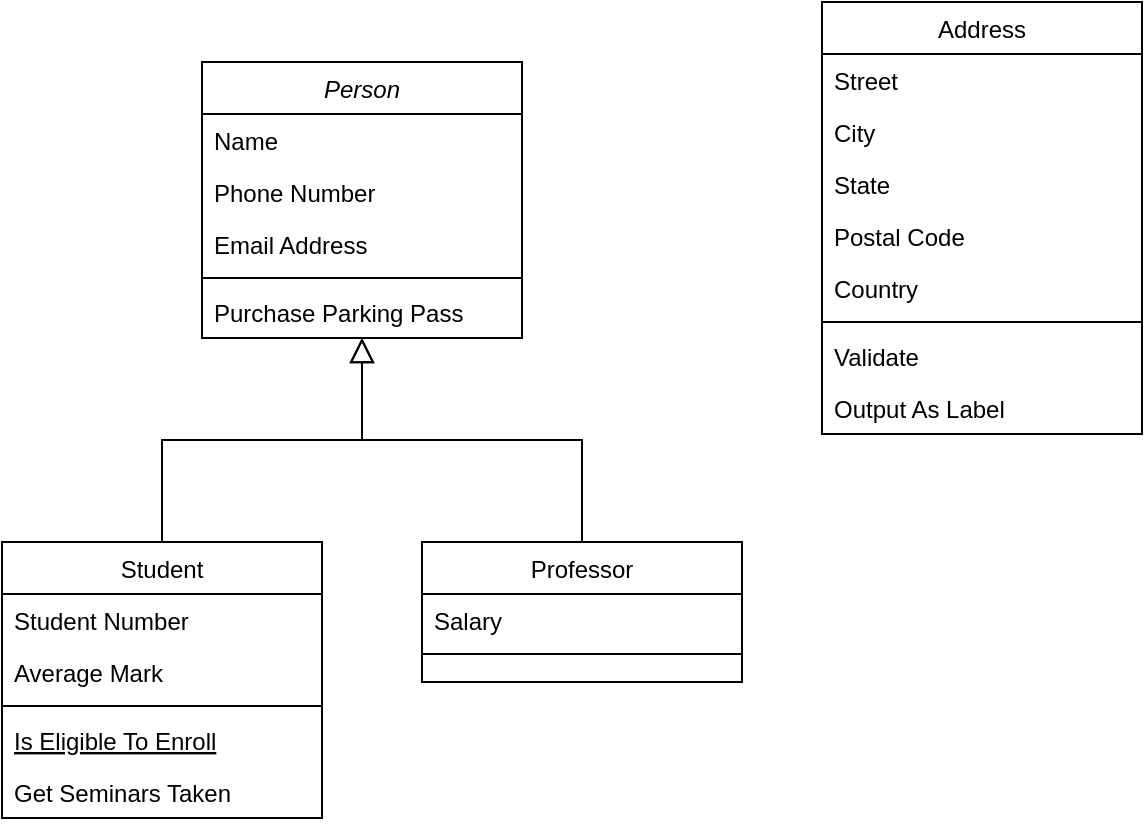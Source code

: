 <mxfile version="14.8.4" type="github" pages="5">
  <diagram id="C5RBs43oDa-KdzZeNtuy" name="Page-1">
    <mxGraphModel grid="1" gridSize="10" guides="1" tooltips="1" connect="1" arrows="1" page="1" fold="1" pageScale="1" pageWidth="827" pageHeight="1169" math="0" shadow="0">
      <root>
        <mxCell id="WIyWlLk6GJQsqaUBKTNV-0" />
        <mxCell id="WIyWlLk6GJQsqaUBKTNV-1" parent="WIyWlLk6GJQsqaUBKTNV-0" />
        <mxCell id="zkfFHV4jXpPFQw0GAbJ--0" value="Person" style="swimlane;fontStyle=2;align=center;verticalAlign=top;childLayout=stackLayout;horizontal=1;startSize=26;horizontalStack=0;resizeParent=1;resizeLast=0;collapsible=1;marginBottom=0;rounded=0;shadow=0;strokeWidth=1;" parent="WIyWlLk6GJQsqaUBKTNV-1" vertex="1">
          <mxGeometry x="220" y="120" width="160" height="138" as="geometry">
            <mxRectangle x="230" y="140" width="160" height="26" as="alternateBounds" />
          </mxGeometry>
        </mxCell>
        <mxCell id="zkfFHV4jXpPFQw0GAbJ--1" value="Name" style="text;align=left;verticalAlign=top;spacingLeft=4;spacingRight=4;overflow=hidden;rotatable=0;points=[[0,0.5],[1,0.5]];portConstraint=eastwest;" parent="zkfFHV4jXpPFQw0GAbJ--0" vertex="1">
          <mxGeometry y="26" width="160" height="26" as="geometry" />
        </mxCell>
        <mxCell id="zkfFHV4jXpPFQw0GAbJ--2" value="Phone Number" style="text;align=left;verticalAlign=top;spacingLeft=4;spacingRight=4;overflow=hidden;rotatable=0;points=[[0,0.5],[1,0.5]];portConstraint=eastwest;rounded=0;shadow=0;html=0;" parent="zkfFHV4jXpPFQw0GAbJ--0" vertex="1">
          <mxGeometry y="52" width="160" height="26" as="geometry" />
        </mxCell>
        <mxCell id="zkfFHV4jXpPFQw0GAbJ--3" value="Email Address" style="text;align=left;verticalAlign=top;spacingLeft=4;spacingRight=4;overflow=hidden;rotatable=0;points=[[0,0.5],[1,0.5]];portConstraint=eastwest;rounded=0;shadow=0;html=0;" parent="zkfFHV4jXpPFQw0GAbJ--0" vertex="1">
          <mxGeometry y="78" width="160" height="26" as="geometry" />
        </mxCell>
        <mxCell id="zkfFHV4jXpPFQw0GAbJ--4" value="" style="line;html=1;strokeWidth=1;align=left;verticalAlign=middle;spacingTop=-1;spacingLeft=3;spacingRight=3;rotatable=0;labelPosition=right;points=[];portConstraint=eastwest;" parent="zkfFHV4jXpPFQw0GAbJ--0" vertex="1">
          <mxGeometry y="104" width="160" height="8" as="geometry" />
        </mxCell>
        <mxCell id="zkfFHV4jXpPFQw0GAbJ--5" value="Purchase Parking Pass" style="text;align=left;verticalAlign=top;spacingLeft=4;spacingRight=4;overflow=hidden;rotatable=0;points=[[0,0.5],[1,0.5]];portConstraint=eastwest;" parent="zkfFHV4jXpPFQw0GAbJ--0" vertex="1">
          <mxGeometry y="112" width="160" height="26" as="geometry" />
        </mxCell>
        <mxCell id="zkfFHV4jXpPFQw0GAbJ--6" value="Student" style="swimlane;fontStyle=0;align=center;verticalAlign=top;childLayout=stackLayout;horizontal=1;startSize=26;horizontalStack=0;resizeParent=1;resizeLast=0;collapsible=1;marginBottom=0;rounded=0;shadow=0;strokeWidth=1;" parent="WIyWlLk6GJQsqaUBKTNV-1" vertex="1">
          <mxGeometry x="120" y="360" width="160" height="138" as="geometry">
            <mxRectangle x="130" y="380" width="160" height="26" as="alternateBounds" />
          </mxGeometry>
        </mxCell>
        <mxCell id="zkfFHV4jXpPFQw0GAbJ--7" value="Student Number" style="text;align=left;verticalAlign=top;spacingLeft=4;spacingRight=4;overflow=hidden;rotatable=0;points=[[0,0.5],[1,0.5]];portConstraint=eastwest;" parent="zkfFHV4jXpPFQw0GAbJ--6" vertex="1">
          <mxGeometry y="26" width="160" height="26" as="geometry" />
        </mxCell>
        <mxCell id="zkfFHV4jXpPFQw0GAbJ--8" value="Average Mark" style="text;align=left;verticalAlign=top;spacingLeft=4;spacingRight=4;overflow=hidden;rotatable=0;points=[[0,0.5],[1,0.5]];portConstraint=eastwest;rounded=0;shadow=0;html=0;" parent="zkfFHV4jXpPFQw0GAbJ--6" vertex="1">
          <mxGeometry y="52" width="160" height="26" as="geometry" />
        </mxCell>
        <mxCell id="zkfFHV4jXpPFQw0GAbJ--9" value="" style="line;html=1;strokeWidth=1;align=left;verticalAlign=middle;spacingTop=-1;spacingLeft=3;spacingRight=3;rotatable=0;labelPosition=right;points=[];portConstraint=eastwest;" parent="zkfFHV4jXpPFQw0GAbJ--6" vertex="1">
          <mxGeometry y="78" width="160" height="8" as="geometry" />
        </mxCell>
        <mxCell id="zkfFHV4jXpPFQw0GAbJ--10" value="Is Eligible To Enroll" style="text;align=left;verticalAlign=top;spacingLeft=4;spacingRight=4;overflow=hidden;rotatable=0;points=[[0,0.5],[1,0.5]];portConstraint=eastwest;fontStyle=4" parent="zkfFHV4jXpPFQw0GAbJ--6" vertex="1">
          <mxGeometry y="86" width="160" height="26" as="geometry" />
        </mxCell>
        <mxCell id="zkfFHV4jXpPFQw0GAbJ--11" value="Get Seminars Taken" style="text;align=left;verticalAlign=top;spacingLeft=4;spacingRight=4;overflow=hidden;rotatable=0;points=[[0,0.5],[1,0.5]];portConstraint=eastwest;" parent="zkfFHV4jXpPFQw0GAbJ--6" vertex="1">
          <mxGeometry y="112" width="160" height="26" as="geometry" />
        </mxCell>
        <mxCell id="zkfFHV4jXpPFQw0GAbJ--12" value="" style="endArrow=block;endSize=10;endFill=0;shadow=0;strokeWidth=1;rounded=0;edgeStyle=elbowEdgeStyle;elbow=vertical;" parent="WIyWlLk6GJQsqaUBKTNV-1" source="zkfFHV4jXpPFQw0GAbJ--6" target="zkfFHV4jXpPFQw0GAbJ--0" edge="1">
          <mxGeometry width="160" relative="1" as="geometry">
            <mxPoint x="200" y="203" as="sourcePoint" />
            <mxPoint x="200" y="203" as="targetPoint" />
          </mxGeometry>
        </mxCell>
        <mxCell id="zkfFHV4jXpPFQw0GAbJ--13" value="Professor" style="swimlane;fontStyle=0;align=center;verticalAlign=top;childLayout=stackLayout;horizontal=1;startSize=26;horizontalStack=0;resizeParent=1;resizeLast=0;collapsible=1;marginBottom=0;rounded=0;shadow=0;strokeWidth=1;" parent="WIyWlLk6GJQsqaUBKTNV-1" vertex="1">
          <mxGeometry x="330" y="360" width="160" height="70" as="geometry">
            <mxRectangle x="340" y="380" width="170" height="26" as="alternateBounds" />
          </mxGeometry>
        </mxCell>
        <mxCell id="zkfFHV4jXpPFQw0GAbJ--14" value="Salary" style="text;align=left;verticalAlign=top;spacingLeft=4;spacingRight=4;overflow=hidden;rotatable=0;points=[[0,0.5],[1,0.5]];portConstraint=eastwest;" parent="zkfFHV4jXpPFQw0GAbJ--13" vertex="1">
          <mxGeometry y="26" width="160" height="26" as="geometry" />
        </mxCell>
        <mxCell id="zkfFHV4jXpPFQw0GAbJ--15" value="" style="line;html=1;strokeWidth=1;align=left;verticalAlign=middle;spacingTop=-1;spacingLeft=3;spacingRight=3;rotatable=0;labelPosition=right;points=[];portConstraint=eastwest;" parent="zkfFHV4jXpPFQw0GAbJ--13" vertex="1">
          <mxGeometry y="52" width="160" height="8" as="geometry" />
        </mxCell>
        <mxCell id="zkfFHV4jXpPFQw0GAbJ--16" value="" style="endArrow=block;endSize=10;endFill=0;shadow=0;strokeWidth=1;rounded=0;edgeStyle=elbowEdgeStyle;elbow=vertical;" parent="WIyWlLk6GJQsqaUBKTNV-1" source="zkfFHV4jXpPFQw0GAbJ--13" target="zkfFHV4jXpPFQw0GAbJ--0" edge="1">
          <mxGeometry width="160" relative="1" as="geometry">
            <mxPoint x="210" y="373" as="sourcePoint" />
            <mxPoint x="310" y="271" as="targetPoint" />
          </mxGeometry>
        </mxCell>
        <mxCell id="zkfFHV4jXpPFQw0GAbJ--17" value="Address" style="swimlane;fontStyle=0;align=center;verticalAlign=top;childLayout=stackLayout;horizontal=1;startSize=26;horizontalStack=0;resizeParent=1;resizeLast=0;collapsible=1;marginBottom=0;rounded=0;shadow=0;strokeWidth=1;" parent="WIyWlLk6GJQsqaUBKTNV-1" vertex="1">
          <mxGeometry x="530" y="90" width="160" height="216" as="geometry">
            <mxRectangle x="550" y="140" width="160" height="26" as="alternateBounds" />
          </mxGeometry>
        </mxCell>
        <mxCell id="zkfFHV4jXpPFQw0GAbJ--18" value="Street" style="text;align=left;verticalAlign=top;spacingLeft=4;spacingRight=4;overflow=hidden;rotatable=0;points=[[0,0.5],[1,0.5]];portConstraint=eastwest;" parent="zkfFHV4jXpPFQw0GAbJ--17" vertex="1">
          <mxGeometry y="26" width="160" height="26" as="geometry" />
        </mxCell>
        <mxCell id="zkfFHV4jXpPFQw0GAbJ--19" value="City" style="text;align=left;verticalAlign=top;spacingLeft=4;spacingRight=4;overflow=hidden;rotatable=0;points=[[0,0.5],[1,0.5]];portConstraint=eastwest;rounded=0;shadow=0;html=0;" parent="zkfFHV4jXpPFQw0GAbJ--17" vertex="1">
          <mxGeometry y="52" width="160" height="26" as="geometry" />
        </mxCell>
        <mxCell id="zkfFHV4jXpPFQw0GAbJ--20" value="State" style="text;align=left;verticalAlign=top;spacingLeft=4;spacingRight=4;overflow=hidden;rotatable=0;points=[[0,0.5],[1,0.5]];portConstraint=eastwest;rounded=0;shadow=0;html=0;" parent="zkfFHV4jXpPFQw0GAbJ--17" vertex="1">
          <mxGeometry y="78" width="160" height="26" as="geometry" />
        </mxCell>
        <mxCell id="zkfFHV4jXpPFQw0GAbJ--21" value="Postal Code" style="text;align=left;verticalAlign=top;spacingLeft=4;spacingRight=4;overflow=hidden;rotatable=0;points=[[0,0.5],[1,0.5]];portConstraint=eastwest;rounded=0;shadow=0;html=0;" parent="zkfFHV4jXpPFQw0GAbJ--17" vertex="1">
          <mxGeometry y="104" width="160" height="26" as="geometry" />
        </mxCell>
        <mxCell id="zkfFHV4jXpPFQw0GAbJ--22" value="Country" style="text;align=left;verticalAlign=top;spacingLeft=4;spacingRight=4;overflow=hidden;rotatable=0;points=[[0,0.5],[1,0.5]];portConstraint=eastwest;rounded=0;shadow=0;html=0;" parent="zkfFHV4jXpPFQw0GAbJ--17" vertex="1">
          <mxGeometry y="130" width="160" height="26" as="geometry" />
        </mxCell>
        <mxCell id="zkfFHV4jXpPFQw0GAbJ--23" value="" style="line;html=1;strokeWidth=1;align=left;verticalAlign=middle;spacingTop=-1;spacingLeft=3;spacingRight=3;rotatable=0;labelPosition=right;points=[];portConstraint=eastwest;" parent="zkfFHV4jXpPFQw0GAbJ--17" vertex="1">
          <mxGeometry y="156" width="160" height="8" as="geometry" />
        </mxCell>
        <mxCell id="zkfFHV4jXpPFQw0GAbJ--24" value="Validate" style="text;align=left;verticalAlign=top;spacingLeft=4;spacingRight=4;overflow=hidden;rotatable=0;points=[[0,0.5],[1,0.5]];portConstraint=eastwest;" parent="zkfFHV4jXpPFQw0GAbJ--17" vertex="1">
          <mxGeometry y="164" width="160" height="26" as="geometry" />
        </mxCell>
        <mxCell id="zkfFHV4jXpPFQw0GAbJ--25" value="Output As Label" style="text;align=left;verticalAlign=top;spacingLeft=4;spacingRight=4;overflow=hidden;rotatable=0;points=[[0,0.5],[1,0.5]];portConstraint=eastwest;" parent="zkfFHV4jXpPFQw0GAbJ--17" vertex="1">
          <mxGeometry y="190" width="160" height="26" as="geometry" />
        </mxCell>
      </root>
    </mxGraphModel>
  </diagram>
  <diagram id="ykV5wtEtTR6oF6Vn3sCM" name="Dennis Rodriguez">
    <mxGraphModel dx="1888" dy="1628" grid="1" gridSize="10" guides="1" tooltips="1" connect="1" arrows="1" fold="1" page="1" pageScale="1" pageWidth="850" pageHeight="1100" math="0" shadow="0">
      <root>
        <mxCell id="x3jk7WAcmMsdKaFxNSKn-0" />
        <mxCell id="x3jk7WAcmMsdKaFxNSKn-1" parent="x3jk7WAcmMsdKaFxNSKn-0" />
        <mxCell id="RW_ewjkbw5w0aVL31WA2-72" style="edgeStyle=orthogonalEdgeStyle;rounded=0;orthogonalLoop=1;jettySize=auto;html=1;entryX=0;entryY=0.5;entryDx=0;entryDy=0;exitX=0.5;exitY=0;exitDx=0;exitDy=0;" edge="1" parent="x3jk7WAcmMsdKaFxNSKn-1" source="H5YHWjOCARNFpUxKDDU0-0" target="RW_ewjkbw5w0aVL31WA2-29">
          <mxGeometry relative="1" as="geometry">
            <Array as="points">
              <mxPoint x="480" y="-70" />
              <mxPoint x="1120" y="-70" />
            </Array>
          </mxGeometry>
        </mxCell>
        <mxCell id="RW_ewjkbw5w0aVL31WA2-73" style="edgeStyle=orthogonalEdgeStyle;rounded=0;orthogonalLoop=1;jettySize=auto;html=1;entryX=0;entryY=0.5;entryDx=0;entryDy=0;exitX=0.5;exitY=0;exitDx=0;exitDy=0;" edge="1" parent="x3jk7WAcmMsdKaFxNSKn-1" source="H5YHWjOCARNFpUxKDDU0-0" target="RW_ewjkbw5w0aVL31WA2-2">
          <mxGeometry relative="1" as="geometry">
            <Array as="points">
              <mxPoint x="480" y="-70" />
              <mxPoint x="960" y="-70" />
              <mxPoint x="960" y="119" />
            </Array>
          </mxGeometry>
        </mxCell>
        <mxCell id="H5YHWjOCARNFpUxKDDU0-0" value="Usuario" style="swimlane;fontStyle=0;align=center;verticalAlign=top;childLayout=stackLayout;horizontal=1;startSize=26;horizontalStack=0;resizeParent=1;resizeLast=0;collapsible=1;marginBottom=0;rounded=0;shadow=0;strokeWidth=1;" parent="x3jk7WAcmMsdKaFxNSKn-1" vertex="1">
          <mxGeometry x="400" y="-30" width="160" height="298" as="geometry">
            <mxRectangle x="550" y="140" width="160" height="26" as="alternateBounds" />
          </mxGeometry>
        </mxCell>
        <mxCell id="H5YHWjOCARNFpUxKDDU0-1" value="id : String" style="text;align=left;verticalAlign=top;spacingLeft=4;spacingRight=4;overflow=hidden;rotatable=0;points=[[0,0.5],[1,0.5]];portConstraint=eastwest;" parent="H5YHWjOCARNFpUxKDDU0-0" vertex="1">
          <mxGeometry y="26" width="160" height="26" as="geometry" />
        </mxCell>
        <mxCell id="H5YHWjOCARNFpUxKDDU0-2" value="nombre: String" style="text;align=left;verticalAlign=top;spacingLeft=4;spacingRight=4;overflow=hidden;rotatable=0;points=[[0,0.5],[1,0.5]];portConstraint=eastwest;rounded=0;shadow=0;html=0;" parent="H5YHWjOCARNFpUxKDDU0-0" vertex="1">
          <mxGeometry y="52" width="160" height="26" as="geometry" />
        </mxCell>
        <mxCell id="H5YHWjOCARNFpUxKDDU0-3" value="apellido: String" style="text;align=left;verticalAlign=top;spacingLeft=4;spacingRight=4;overflow=hidden;rotatable=0;points=[[0,0.5],[1,0.5]];portConstraint=eastwest;rounded=0;shadow=0;html=0;" parent="H5YHWjOCARNFpUxKDDU0-0" vertex="1">
          <mxGeometry y="78" width="160" height="26" as="geometry" />
        </mxCell>
        <mxCell id="H5YHWjOCARNFpUxKDDU0-4" value="correoElectronico: String" style="text;align=left;verticalAlign=top;spacingLeft=4;spacingRight=4;overflow=hidden;rotatable=0;points=[[0,0.5],[1,0.5]];portConstraint=eastwest;rounded=0;shadow=0;html=0;" parent="H5YHWjOCARNFpUxKDDU0-0" vertex="1">
          <mxGeometry y="104" width="160" height="26" as="geometry" />
        </mxCell>
        <mxCell id="RW_ewjkbw5w0aVL31WA2-70" value="contraseña: String" style="text;align=left;verticalAlign=top;spacingLeft=4;spacingRight=4;overflow=hidden;rotatable=0;points=[[0,0.5],[1,0.5]];portConstraint=eastwest;rounded=0;shadow=0;html=0;" vertex="1" parent="H5YHWjOCARNFpUxKDDU0-0">
          <mxGeometry y="130" width="160" height="26" as="geometry" />
        </mxCell>
        <mxCell id="RW_ewjkbw5w0aVL31WA2-0" value="estado: String" style="text;align=left;verticalAlign=top;spacingLeft=4;spacingRight=4;overflow=hidden;rotatable=0;points=[[0,0.5],[1,0.5]];portConstraint=eastwest;rounded=0;shadow=0;html=0;" vertex="1" parent="H5YHWjOCARNFpUxKDDU0-0">
          <mxGeometry y="156" width="160" height="26" as="geometry" />
        </mxCell>
        <mxCell id="H5YHWjOCARNFpUxKDDU0-6" value="" style="line;html=1;strokeWidth=1;align=left;verticalAlign=middle;spacingTop=-1;spacingLeft=3;spacingRight=3;rotatable=0;labelPosition=right;points=[];portConstraint=eastwest;" parent="H5YHWjOCARNFpUxKDDU0-0" vertex="1">
          <mxGeometry y="182" width="160" height="8" as="geometry" />
        </mxCell>
        <mxCell id="RW_ewjkbw5w0aVL31WA2-55" value="+ registrarIncidente()" style="text;align=left;verticalAlign=top;spacingLeft=4;spacingRight=4;overflow=hidden;rotatable=0;points=[[0,0.5],[1,0.5]];portConstraint=eastwest;" vertex="1" parent="H5YHWjOCARNFpUxKDDU0-0">
          <mxGeometry y="190" width="160" height="36" as="geometry" />
        </mxCell>
        <mxCell id="RW_ewjkbw5w0aVL31WA2-71" value="+ registrarRiesgo()" style="text;align=left;verticalAlign=top;spacingLeft=4;spacingRight=4;overflow=hidden;rotatable=0;points=[[0,0.5],[1,0.5]];portConstraint=eastwest;" vertex="1" parent="H5YHWjOCARNFpUxKDDU0-0">
          <mxGeometry y="226" width="160" height="36" as="geometry" />
        </mxCell>
        <mxCell id="H5YHWjOCARNFpUxKDDU0-7" value="+ validarUsuario()" style="text;align=left;verticalAlign=top;spacingLeft=4;spacingRight=4;overflow=hidden;rotatable=0;points=[[0,0.5],[1,0.5]];portConstraint=eastwest;" parent="H5YHWjOCARNFpUxKDDU0-0" vertex="1">
          <mxGeometry y="262" width="160" height="36" as="geometry" />
        </mxCell>
        <mxCell id="RW_ewjkbw5w0aVL31WA2-1" value="Incidente" style="swimlane;fontStyle=0;align=center;verticalAlign=top;childLayout=stackLayout;horizontal=1;startSize=26;horizontalStack=0;resizeParent=1;resizeLast=0;collapsible=1;marginBottom=0;rounded=0;shadow=0;strokeWidth=1;" vertex="1" parent="x3jk7WAcmMsdKaFxNSKn-1">
          <mxGeometry x="1140" y="80" width="160" height="200" as="geometry">
            <mxRectangle x="550" y="140" width="160" height="26" as="alternateBounds" />
          </mxGeometry>
        </mxCell>
        <mxCell id="RW_ewjkbw5w0aVL31WA2-2" value="id : String" style="text;align=left;verticalAlign=top;spacingLeft=4;spacingRight=4;overflow=hidden;rotatable=0;points=[[0,0.5],[1,0.5]];portConstraint=eastwest;" vertex="1" parent="RW_ewjkbw5w0aVL31WA2-1">
          <mxGeometry y="26" width="160" height="26" as="geometry" />
        </mxCell>
        <mxCell id="RW_ewjkbw5w0aVL31WA2-3" value="descripcion: String" style="text;align=left;verticalAlign=top;spacingLeft=4;spacingRight=4;overflow=hidden;rotatable=0;points=[[0,0.5],[1,0.5]];portConstraint=eastwest;rounded=0;shadow=0;html=0;" vertex="1" parent="RW_ewjkbw5w0aVL31WA2-1">
          <mxGeometry y="52" width="160" height="26" as="geometry" />
        </mxCell>
        <mxCell id="RW_ewjkbw5w0aVL31WA2-4" value="apellido: String" style="text;align=left;verticalAlign=top;spacingLeft=4;spacingRight=4;overflow=hidden;rotatable=0;points=[[0,0.5],[1,0.5]];portConstraint=eastwest;rounded=0;shadow=0;html=0;" vertex="1" parent="RW_ewjkbw5w0aVL31WA2-1">
          <mxGeometry y="78" width="160" height="26" as="geometry" />
        </mxCell>
        <mxCell id="RW_ewjkbw5w0aVL31WA2-5" value="correoElectronico: String" style="text;align=left;verticalAlign=top;spacingLeft=4;spacingRight=4;overflow=hidden;rotatable=0;points=[[0,0.5],[1,0.5]];portConstraint=eastwest;rounded=0;shadow=0;html=0;" vertex="1" parent="RW_ewjkbw5w0aVL31WA2-1">
          <mxGeometry y="104" width="160" height="26" as="geometry" />
        </mxCell>
        <mxCell id="RW_ewjkbw5w0aVL31WA2-6" value="contraseña: String" style="text;align=left;verticalAlign=top;spacingLeft=4;spacingRight=4;overflow=hidden;rotatable=0;points=[[0,0.5],[1,0.5]];portConstraint=eastwest;rounded=0;shadow=0;html=0;" vertex="1" parent="RW_ewjkbw5w0aVL31WA2-1">
          <mxGeometry y="130" width="160" height="26" as="geometry" />
        </mxCell>
        <mxCell id="RW_ewjkbw5w0aVL31WA2-7" value="" style="line;html=1;strokeWidth=1;align=left;verticalAlign=middle;spacingTop=-1;spacingLeft=3;spacingRight=3;rotatable=0;labelPosition=right;points=[];portConstraint=eastwest;" vertex="1" parent="RW_ewjkbw5w0aVL31WA2-1">
          <mxGeometry y="156" width="160" height="8" as="geometry" />
        </mxCell>
        <mxCell id="RW_ewjkbw5w0aVL31WA2-8" value="Validate" style="text;align=left;verticalAlign=top;spacingLeft=4;spacingRight=4;overflow=hidden;rotatable=0;points=[[0,0.5],[1,0.5]];portConstraint=eastwest;" vertex="1" parent="RW_ewjkbw5w0aVL31WA2-1">
          <mxGeometry y="164" width="160" height="36" as="geometry" />
        </mxCell>
        <mxCell id="RW_ewjkbw5w0aVL31WA2-59" style="edgeStyle=orthogonalEdgeStyle;rounded=0;orthogonalLoop=1;jettySize=auto;html=1;entryX=0;entryY=0.5;entryDx=0;entryDy=0;" edge="1" parent="x3jk7WAcmMsdKaFxNSKn-1" source="RW_ewjkbw5w0aVL31WA2-10" target="RW_ewjkbw5w0aVL31WA2-0">
          <mxGeometry relative="1" as="geometry" />
        </mxCell>
        <mxCell id="RW_ewjkbw5w0aVL31WA2-10" value="Empleado" style="swimlane;fontStyle=0;align=center;verticalAlign=top;childLayout=stackLayout;horizontal=1;startSize=26;horizontalStack=0;resizeParent=1;resizeLast=0;collapsible=1;marginBottom=0;rounded=0;shadow=0;strokeWidth=1;" vertex="1" parent="x3jk7WAcmMsdKaFxNSKn-1">
          <mxGeometry x="90" y="300" width="160" height="236" as="geometry">
            <mxRectangle x="550" y="140" width="160" height="26" as="alternateBounds" />
          </mxGeometry>
        </mxCell>
        <mxCell id="RW_ewjkbw5w0aVL31WA2-11" value="id : String" style="text;align=left;verticalAlign=top;spacingLeft=4;spacingRight=4;overflow=hidden;rotatable=0;points=[[0,0.5],[1,0.5]];portConstraint=eastwest;" vertex="1" parent="RW_ewjkbw5w0aVL31WA2-10">
          <mxGeometry y="26" width="160" height="26" as="geometry" />
        </mxCell>
        <mxCell id="RW_ewjkbw5w0aVL31WA2-16" value="" style="line;html=1;strokeWidth=1;align=left;verticalAlign=middle;spacingTop=-1;spacingLeft=3;spacingRight=3;rotatable=0;labelPosition=right;points=[];portConstraint=eastwest;" vertex="1" parent="RW_ewjkbw5w0aVL31WA2-10">
          <mxGeometry y="52" width="160" height="8" as="geometry" />
        </mxCell>
        <mxCell id="RW_ewjkbw5w0aVL31WA2-63" value="+ registrarIncidente()" style="text;align=left;verticalAlign=top;spacingLeft=4;spacingRight=4;overflow=hidden;rotatable=0;points=[[0,0.5],[1,0.5]];portConstraint=eastwest;" vertex="1" parent="RW_ewjkbw5w0aVL31WA2-10">
          <mxGeometry y="60" width="160" height="36" as="geometry" />
        </mxCell>
        <mxCell id="RW_ewjkbw5w0aVL31WA2-61" style="edgeStyle=orthogonalEdgeStyle;rounded=0;orthogonalLoop=1;jettySize=auto;html=1;entryX=0.5;entryY=1;entryDx=0;entryDy=0;" edge="1" parent="x3jk7WAcmMsdKaFxNSKn-1" source="RW_ewjkbw5w0aVL31WA2-18" target="H5YHWjOCARNFpUxKDDU0-0">
          <mxGeometry relative="1" as="geometry" />
        </mxCell>
        <mxCell id="RW_ewjkbw5w0aVL31WA2-18" value="Administrador" style="swimlane;fontStyle=0;align=center;verticalAlign=top;childLayout=stackLayout;horizontal=1;startSize=26;horizontalStack=0;resizeParent=1;resizeLast=0;collapsible=1;marginBottom=0;rounded=0;shadow=0;strokeWidth=1;" vertex="1" parent="x3jk7WAcmMsdKaFxNSKn-1">
          <mxGeometry x="310" y="310" width="160" height="200" as="geometry">
            <mxRectangle x="550" y="140" width="160" height="26" as="alternateBounds" />
          </mxGeometry>
        </mxCell>
        <mxCell id="RW_ewjkbw5w0aVL31WA2-19" value="id : String" style="text;align=left;verticalAlign=top;spacingLeft=4;spacingRight=4;overflow=hidden;rotatable=0;points=[[0,0.5],[1,0.5]];portConstraint=eastwest;" vertex="1" parent="RW_ewjkbw5w0aVL31WA2-18">
          <mxGeometry y="26" width="160" height="26" as="geometry" />
        </mxCell>
        <mxCell id="RW_ewjkbw5w0aVL31WA2-24" value="" style="line;html=1;strokeWidth=1;align=left;verticalAlign=middle;spacingTop=-1;spacingLeft=3;spacingRight=3;rotatable=0;labelPosition=right;points=[];portConstraint=eastwest;" vertex="1" parent="RW_ewjkbw5w0aVL31WA2-18">
          <mxGeometry y="52" width="160" height="8" as="geometry" />
        </mxCell>
        <mxCell id="RW_ewjkbw5w0aVL31WA2-64" value="+ registrarUsuario()" style="text;align=left;verticalAlign=top;spacingLeft=4;spacingRight=4;overflow=hidden;rotatable=0;points=[[0,0.5],[1,0.5]];portConstraint=eastwest;" vertex="1" parent="RW_ewjkbw5w0aVL31WA2-18">
          <mxGeometry y="60" width="160" height="36" as="geometry" />
        </mxCell>
        <mxCell id="RW_ewjkbw5w0aVL31WA2-67" value="+ editarUsuario()" style="text;align=left;verticalAlign=top;spacingLeft=4;spacingRight=4;overflow=hidden;rotatable=0;points=[[0,0.5],[1,0.5]];portConstraint=eastwest;" vertex="1" parent="RW_ewjkbw5w0aVL31WA2-18">
          <mxGeometry y="96" width="160" height="36" as="geometry" />
        </mxCell>
        <mxCell id="RW_ewjkbw5w0aVL31WA2-69" value="+ eliminarUsuario()" style="text;align=left;verticalAlign=top;spacingLeft=4;spacingRight=4;overflow=hidden;rotatable=0;points=[[0,0.5],[1,0.5]];portConstraint=eastwest;" vertex="1" parent="RW_ewjkbw5w0aVL31WA2-18">
          <mxGeometry y="132" width="160" height="36" as="geometry" />
        </mxCell>
        <mxCell id="RW_ewjkbw5w0aVL31WA2-26" value="Riesgo" style="swimlane;fontStyle=0;align=center;verticalAlign=top;childLayout=stackLayout;horizontal=1;startSize=26;horizontalStack=0;resizeParent=1;resizeLast=0;collapsible=1;marginBottom=0;rounded=0;shadow=0;strokeWidth=1;" vertex="1" parent="x3jk7WAcmMsdKaFxNSKn-1">
          <mxGeometry x="1140" y="-160" width="160" height="200" as="geometry">
            <mxRectangle x="550" y="140" width="160" height="26" as="alternateBounds" />
          </mxGeometry>
        </mxCell>
        <mxCell id="RW_ewjkbw5w0aVL31WA2-27" value="id : String" style="text;align=left;verticalAlign=top;spacingLeft=4;spacingRight=4;overflow=hidden;rotatable=0;points=[[0,0.5],[1,0.5]];portConstraint=eastwest;" vertex="1" parent="RW_ewjkbw5w0aVL31WA2-26">
          <mxGeometry y="26" width="160" height="26" as="geometry" />
        </mxCell>
        <mxCell id="RW_ewjkbw5w0aVL31WA2-28" value="descripcion: String" style="text;align=left;verticalAlign=top;spacingLeft=4;spacingRight=4;overflow=hidden;rotatable=0;points=[[0,0.5],[1,0.5]];portConstraint=eastwest;rounded=0;shadow=0;html=0;" vertex="1" parent="RW_ewjkbw5w0aVL31WA2-26">
          <mxGeometry y="52" width="160" height="26" as="geometry" />
        </mxCell>
        <mxCell id="RW_ewjkbw5w0aVL31WA2-29" value="apellido: String" style="text;align=left;verticalAlign=top;spacingLeft=4;spacingRight=4;overflow=hidden;rotatable=0;points=[[0,0.5],[1,0.5]];portConstraint=eastwest;rounded=0;shadow=0;html=0;" vertex="1" parent="RW_ewjkbw5w0aVL31WA2-26">
          <mxGeometry y="78" width="160" height="26" as="geometry" />
        </mxCell>
        <mxCell id="RW_ewjkbw5w0aVL31WA2-30" value="correoElectronico: String" style="text;align=left;verticalAlign=top;spacingLeft=4;spacingRight=4;overflow=hidden;rotatable=0;points=[[0,0.5],[1,0.5]];portConstraint=eastwest;rounded=0;shadow=0;html=0;" vertex="1" parent="RW_ewjkbw5w0aVL31WA2-26">
          <mxGeometry y="104" width="160" height="26" as="geometry" />
        </mxCell>
        <mxCell id="RW_ewjkbw5w0aVL31WA2-31" value="contraseña: String" style="text;align=left;verticalAlign=top;spacingLeft=4;spacingRight=4;overflow=hidden;rotatable=0;points=[[0,0.5],[1,0.5]];portConstraint=eastwest;rounded=0;shadow=0;html=0;" vertex="1" parent="RW_ewjkbw5w0aVL31WA2-26">
          <mxGeometry y="130" width="160" height="26" as="geometry" />
        </mxCell>
        <mxCell id="RW_ewjkbw5w0aVL31WA2-32" value="" style="line;html=1;strokeWidth=1;align=left;verticalAlign=middle;spacingTop=-1;spacingLeft=3;spacingRight=3;rotatable=0;labelPosition=right;points=[];portConstraint=eastwest;" vertex="1" parent="RW_ewjkbw5w0aVL31WA2-26">
          <mxGeometry y="156" width="160" height="8" as="geometry" />
        </mxCell>
        <mxCell id="RW_ewjkbw5w0aVL31WA2-33" value="Validate" style="text;align=left;verticalAlign=top;spacingLeft=4;spacingRight=4;overflow=hidden;rotatable=0;points=[[0,0.5],[1,0.5]];portConstraint=eastwest;" vertex="1" parent="RW_ewjkbw5w0aVL31WA2-26">
          <mxGeometry y="164" width="160" height="36" as="geometry" />
        </mxCell>
        <mxCell id="RW_ewjkbw5w0aVL31WA2-58" style="edgeStyle=orthogonalEdgeStyle;rounded=0;orthogonalLoop=1;jettySize=auto;html=1;entryX=1;entryY=0.5;entryDx=0;entryDy=0;" edge="1" parent="x3jk7WAcmMsdKaFxNSKn-1" source="RW_ewjkbw5w0aVL31WA2-34" target="H5YHWjOCARNFpUxKDDU0-4">
          <mxGeometry relative="1" as="geometry" />
        </mxCell>
        <mxCell id="RW_ewjkbw5w0aVL31WA2-34" value="CoordinadorHSE" style="swimlane;fontStyle=0;align=center;verticalAlign=top;childLayout=stackLayout;horizontal=1;startSize=26;horizontalStack=0;resizeParent=1;resizeLast=0;collapsible=1;marginBottom=0;rounded=0;shadow=0;strokeWidth=1;" vertex="1" parent="x3jk7WAcmMsdKaFxNSKn-1">
          <mxGeometry x="540" y="310" width="160" height="240" as="geometry">
            <mxRectangle x="550" y="140" width="160" height="26" as="alternateBounds" />
          </mxGeometry>
        </mxCell>
        <mxCell id="RW_ewjkbw5w0aVL31WA2-35" value="id : String" style="text;align=left;verticalAlign=top;spacingLeft=4;spacingRight=4;overflow=hidden;rotatable=0;points=[[0,0.5],[1,0.5]];portConstraint=eastwest;" vertex="1" parent="RW_ewjkbw5w0aVL31WA2-34">
          <mxGeometry y="26" width="160" height="26" as="geometry" />
        </mxCell>
        <mxCell id="RW_ewjkbw5w0aVL31WA2-40" value="" style="line;html=1;strokeWidth=1;align=left;verticalAlign=middle;spacingTop=-1;spacingLeft=3;spacingRight=3;rotatable=0;labelPosition=right;points=[];portConstraint=eastwest;" vertex="1" parent="RW_ewjkbw5w0aVL31WA2-34">
          <mxGeometry y="52" width="160" height="8" as="geometry" />
        </mxCell>
        <mxCell id="RW_ewjkbw5w0aVL31WA2-65" value="+ abrirIncidente()" style="text;align=left;verticalAlign=top;spacingLeft=4;spacingRight=4;overflow=hidden;rotatable=0;points=[[0,0.5],[1,0.5]];portConstraint=eastwest;" vertex="1" parent="RW_ewjkbw5w0aVL31WA2-34">
          <mxGeometry y="60" width="160" height="36" as="geometry" />
        </mxCell>
        <mxCell id="RW_ewjkbw5w0aVL31WA2-74" value="+ cerrarIncidente()" style="text;align=left;verticalAlign=top;spacingLeft=4;spacingRight=4;overflow=hidden;rotatable=0;points=[[0,0.5],[1,0.5]];portConstraint=eastwest;" vertex="1" parent="RW_ewjkbw5w0aVL31WA2-34">
          <mxGeometry y="96" width="160" height="36" as="geometry" />
        </mxCell>
        <mxCell id="RW_ewjkbw5w0aVL31WA2-75" value="+ abrirRiesgo()" style="text;align=left;verticalAlign=top;spacingLeft=4;spacingRight=4;overflow=hidden;rotatable=0;points=[[0,0.5],[1,0.5]];portConstraint=eastwest;" vertex="1" parent="RW_ewjkbw5w0aVL31WA2-34">
          <mxGeometry y="132" width="160" height="36" as="geometry" />
        </mxCell>
        <mxCell id="RW_ewjkbw5w0aVL31WA2-76" value="+ cerrarRiesgo()" style="text;align=left;verticalAlign=top;spacingLeft=4;spacingRight=4;overflow=hidden;rotatable=0;points=[[0,0.5],[1,0.5]];portConstraint=eastwest;" vertex="1" parent="RW_ewjkbw5w0aVL31WA2-34">
          <mxGeometry y="168" width="160" height="36" as="geometry" />
        </mxCell>
        <mxCell id="8tzhYLVmPn8EEYQG0n1m-2" value="+ asignarResponsable()" style="text;align=left;verticalAlign=top;spacingLeft=4;spacingRight=4;overflow=hidden;rotatable=0;points=[[0,0.5],[1,0.5]];portConstraint=eastwest;" vertex="1" parent="RW_ewjkbw5w0aVL31WA2-34">
          <mxGeometry y="204" width="160" height="36" as="geometry" />
        </mxCell>
        <mxCell id="RW_ewjkbw5w0aVL31WA2-62" style="edgeStyle=orthogonalEdgeStyle;rounded=0;orthogonalLoop=1;jettySize=auto;html=1;entryX=1;entryY=0.5;entryDx=0;entryDy=0;" edge="1" parent="x3jk7WAcmMsdKaFxNSKn-1" source="RW_ewjkbw5w0aVL31WA2-42" target="H5YHWjOCARNFpUxKDDU0-4">
          <mxGeometry relative="1" as="geometry" />
        </mxCell>
        <mxCell id="RW_ewjkbw5w0aVL31WA2-42" value="Supervisor" style="swimlane;fontStyle=0;align=center;verticalAlign=top;childLayout=stackLayout;horizontal=1;startSize=26;horizontalStack=0;resizeParent=1;resizeLast=0;collapsible=1;marginBottom=0;rounded=0;shadow=0;strokeWidth=1;" vertex="1" parent="x3jk7WAcmMsdKaFxNSKn-1">
          <mxGeometry x="750" y="318" width="160" height="200" as="geometry">
            <mxRectangle x="550" y="140" width="160" height="26" as="alternateBounds" />
          </mxGeometry>
        </mxCell>
        <mxCell id="RW_ewjkbw5w0aVL31WA2-43" value="id : String" style="text;align=left;verticalAlign=top;spacingLeft=4;spacingRight=4;overflow=hidden;rotatable=0;points=[[0,0.5],[1,0.5]];portConstraint=eastwest;" vertex="1" parent="RW_ewjkbw5w0aVL31WA2-42">
          <mxGeometry y="26" width="160" height="26" as="geometry" />
        </mxCell>
        <mxCell id="RW_ewjkbw5w0aVL31WA2-48" value="" style="line;html=1;strokeWidth=1;align=left;verticalAlign=middle;spacingTop=-1;spacingLeft=3;spacingRight=3;rotatable=0;labelPosition=right;points=[];portConstraint=eastwest;" vertex="1" parent="RW_ewjkbw5w0aVL31WA2-42">
          <mxGeometry y="52" width="160" height="8" as="geometry" />
        </mxCell>
        <mxCell id="RW_ewjkbw5w0aVL31WA2-66" value="+ registrarIncidente()" style="text;align=left;verticalAlign=top;spacingLeft=4;spacingRight=4;overflow=hidden;rotatable=0;points=[[0,0.5],[1,0.5]];portConstraint=eastwest;" vertex="1" parent="RW_ewjkbw5w0aVL31WA2-42">
          <mxGeometry y="60" width="160" height="36" as="geometry" />
        </mxCell>
        <mxCell id="8tzhYLVmPn8EEYQG0n1m-1" value="+ registrarAccionesTomadas()" style="text;align=left;verticalAlign=top;spacingLeft=4;spacingRight=4;overflow=hidden;rotatable=0;points=[[0,0.5],[1,0.5]];portConstraint=eastwest;" vertex="1" parent="RW_ewjkbw5w0aVL31WA2-42">
          <mxGeometry y="96" width="160" height="36" as="geometry" />
        </mxCell>
        <mxCell id="8tzhYLVmPn8EEYQG0n1m-3" value="&lt;ul style=&quot;box-sizing: inherit ; margin: 0px 0px 1.5rem ; padding: 0px 0px 0px 2rem ; outline: 0px ; color: rgb(51 , 51 , 51) ; font-family: , &amp;#34;blinkmacsystemfont&amp;#34; , &amp;#34;segoe ui&amp;#34; , &amp;#34;roboto&amp;#34; , &amp;#34;helvetica neue&amp;#34; , &amp;#34;arial&amp;#34; , sans-serif , &amp;#34;apple color emoji&amp;#34; , &amp;#34;segoe ui emoji&amp;#34; , &amp;#34;segoe ui symbol&amp;#34; ; background-color: rgb(255 , 255 , 255)&quot;&gt;&lt;li style=&quot;box-sizing: inherit ; margin: 0px 0px 1rem ; padding: 0px ; outline: 0px&quot;&gt;&lt;font style=&quot;font-size: 9px&quot;&gt;Riesgos físicos.&lt;/font&gt;&lt;/li&gt;&lt;li style=&quot;box-sizing: inherit ; margin: 0px 0px 1rem ; padding: 0px ; outline: 0px&quot;&gt;&lt;font style=&quot;font-size: 9px&quot;&gt;Riesgos químicos&lt;/font&gt;&lt;/li&gt;&lt;li style=&quot;box-sizing: inherit ; margin: 0px 0px 1rem ; padding: 0px ; outline: 0px&quot;&gt;&lt;font style=&quot;font-size: 8px&quot;&gt;Riesgos biológicos&lt;/font&gt;&lt;/li&gt;&lt;li style=&quot;box-sizing: inherit ; margin: 0px 0px 1rem ; padding: 0px ; outline: 0px&quot;&gt;&lt;font style=&quot;font-size: 8px&quot;&gt;Riesgos ergonómicos&lt;/font&gt;&lt;/li&gt;&lt;li style=&quot;box-sizing: inherit ; margin: 0px 0px 1rem ; padding: 0px ; outline: 0px&quot;&gt;&lt;font style=&quot;font-size: 8px&quot;&gt;Riesgos psicosociales&lt;/font&gt;&lt;/li&gt;&lt;li style=&quot;box-sizing: inherit ; margin: 0px 0px 1rem ; padding: 0px ; outline: 0px&quot;&gt;&lt;font style=&quot;font-size: 8px&quot;&gt;Riesgos mecánicos&lt;/font&gt;&lt;/li&gt;&lt;li style=&quot;box-sizing: inherit ; margin: 0px 0px 1rem ; padding: 0px ; outline: 0px&quot;&gt;&lt;font style=&quot;font-size: 8px&quot;&gt;Riesgos ambientales&lt;/font&gt;&lt;/li&gt;&lt;/ul&gt;" style="text;html=1;strokeColor=none;fillColor=none;align=center;verticalAlign=middle;whiteSpace=wrap;rounded=0;" vertex="1" parent="x3jk7WAcmMsdKaFxNSKn-1">
          <mxGeometry x="-10" y="830" width="230" height="250" as="geometry" />
        </mxCell>
      </root>
    </mxGraphModel>
  </diagram>
  <diagram name="Yesid Linares Palmino" id="T9L7p2vLGLRlESjh9fF2">
    <mxGraphModel dx="1038" dy="528" grid="1" gridSize="10" guides="1" tooltips="1" connect="1" arrows="1" fold="1" page="1" pageScale="1" pageWidth="850" pageHeight="1100" math="0" shadow="0">
      <root>
        <mxCell id="6FhT64hIi4VuiI516XFa-0" />
        <mxCell id="6FhT64hIi4VuiI516XFa-1" parent="6FhT64hIi4VuiI516XFa-0" />
        <mxCell id="HeCrBaMfsakZyUR47a11-4" value="Gestion_Personas" style="swimlane;fontStyle=0;childLayout=stackLayout;horizontal=1;startSize=26;fillColor=none;horizontalStack=0;resizeParent=1;resizeParentMax=0;resizeLast=0;collapsible=1;marginBottom=0;" vertex="1" parent="6FhT64hIi4VuiI516XFa-1">
          <mxGeometry x="140" y="410" width="140" height="312" as="geometry" />
        </mxCell>
        <mxCell id="HeCrBaMfsakZyUR47a11-5" value="cod_Persona" style="text;strokeColor=none;fillColor=none;align=left;verticalAlign=top;spacingLeft=4;spacingRight=4;overflow=hidden;rotatable=0;points=[[0,0.5],[1,0.5]];portConstraint=eastwest;" vertex="1" parent="HeCrBaMfsakZyUR47a11-4">
          <mxGeometry y="26" width="140" height="26" as="geometry" />
        </mxCell>
        <mxCell id="HeCrBaMfsakZyUR47a11-6" value="tipo_Identificacion" style="text;strokeColor=none;fillColor=none;align=left;verticalAlign=top;spacingLeft=4;spacingRight=4;overflow=hidden;rotatable=0;points=[[0,0.5],[1,0.5]];portConstraint=eastwest;" vertex="1" parent="HeCrBaMfsakZyUR47a11-4">
          <mxGeometry y="52" width="140" height="26" as="geometry" />
        </mxCell>
        <mxCell id="HeCrBaMfsakZyUR47a11-7" value="num_Identificacion" style="text;strokeColor=none;fillColor=none;align=left;verticalAlign=top;spacingLeft=4;spacingRight=4;overflow=hidden;rotatable=0;points=[[0,0.5],[1,0.5]];portConstraint=eastwest;" vertex="1" parent="HeCrBaMfsakZyUR47a11-4">
          <mxGeometry y="78" width="140" height="26" as="geometry" />
        </mxCell>
        <mxCell id="HeCrBaMfsakZyUR47a11-8" value="primer_Nombre" style="text;strokeColor=none;fillColor=none;align=left;verticalAlign=top;spacingLeft=4;spacingRight=4;overflow=hidden;rotatable=0;points=[[0,0.5],[1,0.5]];portConstraint=eastwest;" vertex="1" parent="HeCrBaMfsakZyUR47a11-4">
          <mxGeometry y="104" width="140" height="26" as="geometry" />
        </mxCell>
        <mxCell id="HeCrBaMfsakZyUR47a11-9" value="segundo_Nombre" style="text;strokeColor=none;fillColor=none;align=left;verticalAlign=top;spacingLeft=4;spacingRight=4;overflow=hidden;rotatable=0;points=[[0,0.5],[1,0.5]];portConstraint=eastwest;" vertex="1" parent="HeCrBaMfsakZyUR47a11-4">
          <mxGeometry y="130" width="140" height="26" as="geometry" />
        </mxCell>
        <mxCell id="HeCrBaMfsakZyUR47a11-10" value="primer_Apellido" style="text;strokeColor=none;fillColor=none;align=left;verticalAlign=top;spacingLeft=4;spacingRight=4;overflow=hidden;rotatable=0;points=[[0,0.5],[1,0.5]];portConstraint=eastwest;" vertex="1" parent="HeCrBaMfsakZyUR47a11-4">
          <mxGeometry y="156" width="140" height="26" as="geometry" />
        </mxCell>
        <mxCell id="HeCrBaMfsakZyUR47a11-11" value="segundo_Apellido" style="text;strokeColor=none;fillColor=none;align=left;verticalAlign=top;spacingLeft=4;spacingRight=4;overflow=hidden;rotatable=0;points=[[0,0.5],[1,0.5]];portConstraint=eastwest;" vertex="1" parent="HeCrBaMfsakZyUR47a11-4">
          <mxGeometry y="182" width="140" height="26" as="geometry" />
        </mxCell>
        <mxCell id="HeCrBaMfsakZyUR47a11-12" value="genero" style="text;strokeColor=none;fillColor=none;align=left;verticalAlign=top;spacingLeft=4;spacingRight=4;overflow=hidden;rotatable=0;points=[[0,0.5],[1,0.5]];portConstraint=eastwest;" vertex="1" parent="HeCrBaMfsakZyUR47a11-4">
          <mxGeometry y="208" width="140" height="26" as="geometry" />
        </mxCell>
        <mxCell id="HeCrBaMfsakZyUR47a11-13" value="rol_Persona" style="text;strokeColor=none;fillColor=none;align=left;verticalAlign=top;spacingLeft=4;spacingRight=4;overflow=hidden;rotatable=0;points=[[0,0.5],[1,0.5]];portConstraint=eastwest;" vertex="1" parent="HeCrBaMfsakZyUR47a11-4">
          <mxGeometry y="234" width="140" height="26" as="geometry" />
        </mxCell>
        <mxCell id="HeCrBaMfsakZyUR47a11-14" value="direccion_Persona" style="text;strokeColor=none;fillColor=none;align=left;verticalAlign=top;spacingLeft=4;spacingRight=4;overflow=hidden;rotatable=0;points=[[0,0.5],[1,0.5]];portConstraint=eastwest;" vertex="1" parent="HeCrBaMfsakZyUR47a11-4">
          <mxGeometry y="260" width="140" height="26" as="geometry" />
        </mxCell>
        <mxCell id="HeCrBaMfsakZyUR47a11-15" value="estado_Persona" style="text;strokeColor=none;fillColor=none;align=left;verticalAlign=top;spacingLeft=4;spacingRight=4;overflow=hidden;rotatable=0;points=[[0,0.5],[1,0.5]];portConstraint=eastwest;" vertex="1" parent="HeCrBaMfsakZyUR47a11-4">
          <mxGeometry y="286" width="140" height="26" as="geometry" />
        </mxCell>
        <mxCell id="HeCrBaMfsakZyUR47a11-16" value="Roles_Usuarios" style="swimlane;fontStyle=0;childLayout=stackLayout;horizontal=1;startSize=26;fillColor=none;horizontalStack=0;resizeParent=1;resizeParentMax=0;resizeLast=0;collapsible=1;marginBottom=0;" vertex="1" parent="6FhT64hIi4VuiI516XFa-1">
          <mxGeometry x="340" y="410" width="140" height="104" as="geometry" />
        </mxCell>
        <mxCell id="HeCrBaMfsakZyUR47a11-17" value="cod_Rol" style="text;strokeColor=none;fillColor=none;align=left;verticalAlign=top;spacingLeft=4;spacingRight=4;overflow=hidden;rotatable=0;points=[[0,0.5],[1,0.5]];portConstraint=eastwest;" vertex="1" parent="HeCrBaMfsakZyUR47a11-16">
          <mxGeometry y="26" width="140" height="26" as="geometry" />
        </mxCell>
        <mxCell id="HeCrBaMfsakZyUR47a11-18" value="nombre_Rol" style="text;strokeColor=none;fillColor=none;align=left;verticalAlign=top;spacingLeft=4;spacingRight=4;overflow=hidden;rotatable=0;points=[[0,0.5],[1,0.5]];portConstraint=eastwest;" vertex="1" parent="HeCrBaMfsakZyUR47a11-16">
          <mxGeometry y="52" width="140" height="26" as="geometry" />
        </mxCell>
        <mxCell id="HeCrBaMfsakZyUR47a11-20" value="estado_Rol" style="text;strokeColor=none;fillColor=none;align=left;verticalAlign=top;spacingLeft=4;spacingRight=4;overflow=hidden;rotatable=0;points=[[0,0.5],[1,0.5]];portConstraint=eastwest;" vertex="1" parent="HeCrBaMfsakZyUR47a11-16">
          <mxGeometry y="78" width="140" height="26" as="geometry" />
        </mxCell>
        <mxCell id="HeCrBaMfsakZyUR47a11-25" value="Gestion_Usuarios" style="swimlane;fontStyle=0;childLayout=stackLayout;horizontal=1;startSize=26;fillColor=none;horizontalStack=0;resizeParent=1;resizeParentMax=0;resizeLast=0;collapsible=1;marginBottom=0;" vertex="1" parent="6FhT64hIi4VuiI516XFa-1">
          <mxGeometry x="510" y="410" width="140" height="104" as="geometry" />
        </mxCell>
        <mxCell id="HeCrBaMfsakZyUR47a11-26" value="cod_Usuario" style="text;strokeColor=none;fillColor=none;align=left;verticalAlign=top;spacingLeft=4;spacingRight=4;overflow=hidden;rotatable=0;points=[[0,0.5],[1,0.5]];portConstraint=eastwest;" vertex="1" parent="HeCrBaMfsakZyUR47a11-25">
          <mxGeometry y="26" width="140" height="26" as="geometry" />
        </mxCell>
        <mxCell id="HeCrBaMfsakZyUR47a11-27" value="email_Usuario" style="text;strokeColor=none;fillColor=none;align=left;verticalAlign=top;spacingLeft=4;spacingRight=4;overflow=hidden;rotatable=0;points=[[0,0.5],[1,0.5]];portConstraint=eastwest;" vertex="1" parent="HeCrBaMfsakZyUR47a11-25">
          <mxGeometry y="52" width="140" height="26" as="geometry" />
        </mxCell>
        <mxCell id="HeCrBaMfsakZyUR47a11-28" value="contraseña_Usuario" style="text;strokeColor=none;fillColor=none;align=left;verticalAlign=top;spacingLeft=4;spacingRight=4;overflow=hidden;rotatable=0;points=[[0,0.5],[1,0.5]];portConstraint=eastwest;" vertex="1" parent="HeCrBaMfsakZyUR47a11-25">
          <mxGeometry y="78" width="140" height="26" as="geometry" />
        </mxCell>
      </root>
    </mxGraphModel>
  </diagram>
  <diagram id="zHxaUeFXvRZFOJzAs2nh" name="Page-3">
    <mxGraphModel dx="1038" dy="528" grid="1" gridSize="10" guides="1" tooltips="1" connect="1" arrows="1" fold="1" page="1" pageScale="1" pageWidth="1100" pageHeight="850" math="0" shadow="0">
      <root>
        <mxCell id="AP2irGOycFwnL_rYpemG-0" />
        <mxCell id="AP2irGOycFwnL_rYpemG-1" parent="AP2irGOycFwnL_rYpemG-0" />
      </root>
    </mxGraphModel>
  </diagram>
  <diagram id="lsGH1QoKrF9G-g0evw8o" name="Page-3">
    <mxGraphModel dx="1038" dy="528" grid="1" gridSize="10" guides="1" tooltips="1" connect="1" arrows="1" fold="1" page="1" pageScale="1" pageWidth="850" pageHeight="1100" math="0" shadow="0">
      <root>
        <mxCell id="THInvySMqLyRyyj5Wd9h-0" />
        <mxCell id="THInvySMqLyRyyj5Wd9h-1" parent="THInvySMqLyRyyj5Wd9h-0" />
      </root>
    </mxGraphModel>
  </diagram>
</mxfile>
